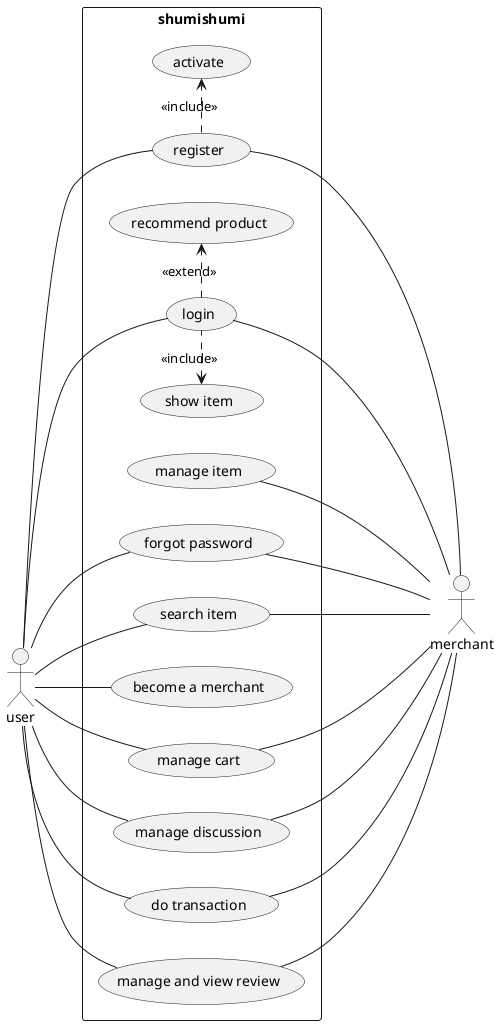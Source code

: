 @startuml usecase diagram

left to right direction

skinparam actor {
    Location right
    StereotypeFontStyle bold
}

actor user as u
actor merchant as m

rectangle shumishumi {
    usecase "manage item" as manage_item

    usecase "login" as login
    usecase "activate" as activate
    usecase "register" as register
    usecase "forgot password" as forgotpassword

    usecase "recommend product" as recommend
    usecase "show item" as show

    usecase "search item" as search

    usecase "become a merchant" as be_merchant

    usecase "manage cart" as cart
    usecase "manage discussion" as discussion

    usecase "do transaction" as trx
    usecase "manage and view review" as review
}

' user
u -- login

u -- search

u -- register
u -- forgotpassword
u -- be_merchant

u -- cart
u -- discussion

u -- trx

u -- review

' merchant
login -- m
register -- m
forgotpassword -- m

search -- m

cart --- m
discussion -- m

trx -- m

review -- m

manage_item -- m


register .> activate : <<include>>
login .> recommend : <<extend>>
show <. login : <<include>>

@enduml
